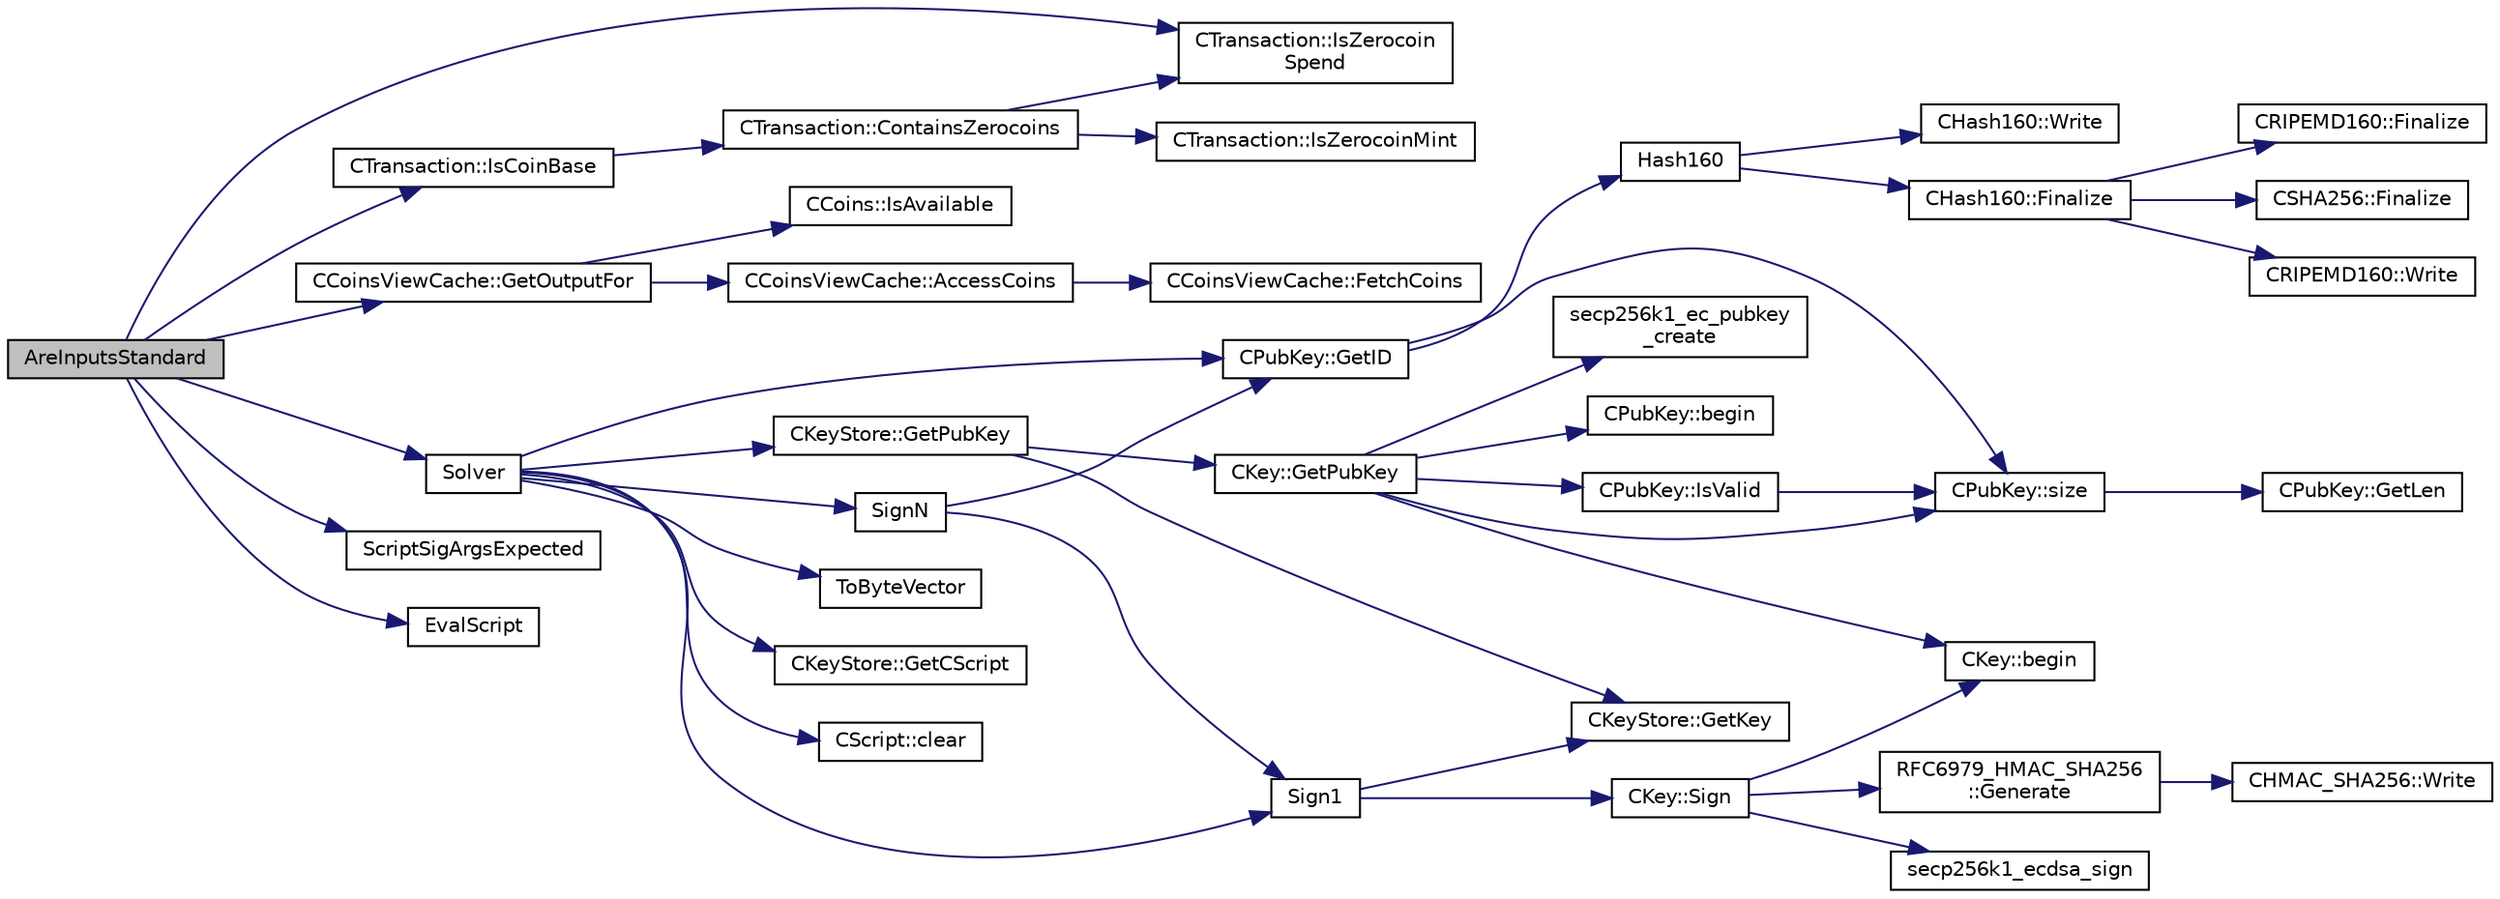 digraph "AreInputsStandard"
{
  edge [fontname="Helvetica",fontsize="10",labelfontname="Helvetica",labelfontsize="10"];
  node [fontname="Helvetica",fontsize="10",shape=record];
  rankdir="LR";
  Node115 [label="AreInputsStandard",height=0.2,width=0.4,color="black", fillcolor="grey75", style="filled", fontcolor="black"];
  Node115 -> Node116 [color="midnightblue",fontsize="10",style="solid",fontname="Helvetica"];
  Node116 [label="CTransaction::IsCoinBase",height=0.2,width=0.4,color="black", fillcolor="white", style="filled",URL="$class_c_transaction.html#a96256e8ac1bf79ad9c057e48c41132dd"];
  Node116 -> Node117 [color="midnightblue",fontsize="10",style="solid",fontname="Helvetica"];
  Node117 [label="CTransaction::ContainsZerocoins",height=0.2,width=0.4,color="black", fillcolor="white", style="filled",URL="$class_c_transaction.html#a613051e8e5651a7500cb455f37dd1116"];
  Node117 -> Node118 [color="midnightblue",fontsize="10",style="solid",fontname="Helvetica"];
  Node118 [label="CTransaction::IsZerocoin\lSpend",height=0.2,width=0.4,color="black", fillcolor="white", style="filled",URL="$class_c_transaction.html#a4cda5603795c5f9179d4c8bd43f809cd"];
  Node117 -> Node119 [color="midnightblue",fontsize="10",style="solid",fontname="Helvetica"];
  Node119 [label="CTransaction::IsZerocoinMint",height=0.2,width=0.4,color="black", fillcolor="white", style="filled",URL="$class_c_transaction.html#ab91efb1c2312e6feeecfbbfff11abbb1"];
  Node115 -> Node118 [color="midnightblue",fontsize="10",style="solid",fontname="Helvetica"];
  Node115 -> Node120 [color="midnightblue",fontsize="10",style="solid",fontname="Helvetica"];
  Node120 [label="CCoinsViewCache::GetOutputFor",height=0.2,width=0.4,color="black", fillcolor="white", style="filled",URL="$class_c_coins_view_cache.html#a54a0de51586fa92d83cfa321fb8936c5"];
  Node120 -> Node121 [color="midnightblue",fontsize="10",style="solid",fontname="Helvetica"];
  Node121 [label="CCoinsViewCache::AccessCoins",height=0.2,width=0.4,color="black", fillcolor="white", style="filled",URL="$class_c_coins_view_cache.html#a8e5341e8b01233949d6170dd4d1fd75d",tooltip="Return a pointer to CCoins in the cache, or NULL if not found. "];
  Node121 -> Node122 [color="midnightblue",fontsize="10",style="solid",fontname="Helvetica"];
  Node122 [label="CCoinsViewCache::FetchCoins",height=0.2,width=0.4,color="black", fillcolor="white", style="filled",URL="$class_c_coins_view_cache.html#a7d385628b7d821d2d5b6c5aaf1734616"];
  Node120 -> Node123 [color="midnightblue",fontsize="10",style="solid",fontname="Helvetica"];
  Node123 [label="CCoins::IsAvailable",height=0.2,width=0.4,color="black", fillcolor="white", style="filled",URL="$class_c_coins.html#aa645bc3d18f74e91430ac178a9d28ee4",tooltip="check whether a particular output is still available "];
  Node115 -> Node124 [color="midnightblue",fontsize="10",style="solid",fontname="Helvetica"];
  Node124 [label="Solver",height=0.2,width=0.4,color="black", fillcolor="white", style="filled",URL="$sign_8cpp.html#a8e31b29d5a654a570c493f7aa9c3abd9",tooltip="Sign scriptPubKey with private keys stored in keystore, given transaction hash and hash type..."];
  Node124 -> Node125 [color="midnightblue",fontsize="10",style="solid",fontname="Helvetica"];
  Node125 [label="CScript::clear",height=0.2,width=0.4,color="black", fillcolor="white", style="filled",URL="$class_c_script.html#a7b2baf842621f07c4939408acf63377c"];
  Node124 -> Node126 [color="midnightblue",fontsize="10",style="solid",fontname="Helvetica"];
  Node126 [label="CPubKey::GetID",height=0.2,width=0.4,color="black", fillcolor="white", style="filled",URL="$class_c_pub_key.html#a2675f7e6f72eff68e7a5227289feb021",tooltip="Get the KeyID of this public key (hash of its serialization) "];
  Node126 -> Node127 [color="midnightblue",fontsize="10",style="solid",fontname="Helvetica"];
  Node127 [label="Hash160",height=0.2,width=0.4,color="black", fillcolor="white", style="filled",URL="$hash_8h.html#a4490f70ddae16e9e48460a0416a48a6b",tooltip="Compute the 160-bit hash an object. "];
  Node127 -> Node128 [color="midnightblue",fontsize="10",style="solid",fontname="Helvetica"];
  Node128 [label="CHash160::Write",height=0.2,width=0.4,color="black", fillcolor="white", style="filled",URL="$class_c_hash160.html#af56cdd9443013eb68b246aa8450217f2"];
  Node127 -> Node129 [color="midnightblue",fontsize="10",style="solid",fontname="Helvetica"];
  Node129 [label="CHash160::Finalize",height=0.2,width=0.4,color="black", fillcolor="white", style="filled",URL="$class_c_hash160.html#a9bb08e1772002ae1a5d85017ba7952ee"];
  Node129 -> Node130 [color="midnightblue",fontsize="10",style="solid",fontname="Helvetica"];
  Node130 [label="CSHA256::Finalize",height=0.2,width=0.4,color="black", fillcolor="white", style="filled",URL="$class_c_s_h_a256.html#a4259230be0caefa590bc324fc12b9b90"];
  Node129 -> Node131 [color="midnightblue",fontsize="10",style="solid",fontname="Helvetica"];
  Node131 [label="CRIPEMD160::Write",height=0.2,width=0.4,color="black", fillcolor="white", style="filled",URL="$class_c_r_i_p_e_m_d160.html#a221143b9d94af623d07c4f4ba1bf6007"];
  Node129 -> Node132 [color="midnightblue",fontsize="10",style="solid",fontname="Helvetica"];
  Node132 [label="CRIPEMD160::Finalize",height=0.2,width=0.4,color="black", fillcolor="white", style="filled",URL="$class_c_r_i_p_e_m_d160.html#a2a11566fbf9d1339b819833313fc4e51"];
  Node126 -> Node133 [color="midnightblue",fontsize="10",style="solid",fontname="Helvetica"];
  Node133 [label="CPubKey::size",height=0.2,width=0.4,color="black", fillcolor="white", style="filled",URL="$class_c_pub_key.html#a6bb28fcf0a5f799c69f5b7269363b309",tooltip="Simple read-only vector-like interface to the pubkey data. "];
  Node133 -> Node134 [color="midnightblue",fontsize="10",style="solid",fontname="Helvetica"];
  Node134 [label="CPubKey::GetLen",height=0.2,width=0.4,color="black", fillcolor="white", style="filled",URL="$class_c_pub_key.html#a7dc71b3f037c84268dc22de97d7b65fb",tooltip="Compute the length of a pubkey with a given first byte. "];
  Node124 -> Node135 [color="midnightblue",fontsize="10",style="solid",fontname="Helvetica"];
  Node135 [label="Sign1",height=0.2,width=0.4,color="black", fillcolor="white", style="filled",URL="$sign_8cpp.html#a69a9e5f9a88e729142cf556292154f2f"];
  Node135 -> Node136 [color="midnightblue",fontsize="10",style="solid",fontname="Helvetica"];
  Node136 [label="CKeyStore::GetKey",height=0.2,width=0.4,color="black", fillcolor="white", style="filled",URL="$class_c_key_store.html#a2dffca468fef2e5da2e42a7c983d968a"];
  Node135 -> Node137 [color="midnightblue",fontsize="10",style="solid",fontname="Helvetica"];
  Node137 [label="CKey::Sign",height=0.2,width=0.4,color="black", fillcolor="white", style="filled",URL="$class_c_key.html#aa9b184a4a71d3e1a40aab360cf68e86c",tooltip="Create a DER-serialized signature. "];
  Node137 -> Node138 [color="midnightblue",fontsize="10",style="solid",fontname="Helvetica"];
  Node138 [label="CKey::begin",height=0.2,width=0.4,color="black", fillcolor="white", style="filled",URL="$class_c_key.html#ab8dee0ad9d933304a22284ee40040847"];
  Node137 -> Node139 [color="midnightblue",fontsize="10",style="solid",fontname="Helvetica"];
  Node139 [label="RFC6979_HMAC_SHA256\l::Generate",height=0.2,width=0.4,color="black", fillcolor="white", style="filled",URL="$class_r_f_c6979___h_m_a_c___s_h_a256.html#a9f841d552097f528631538e9939e0f70",tooltip="Generate a byte array. "];
  Node139 -> Node140 [color="midnightblue",fontsize="10",style="solid",fontname="Helvetica"];
  Node140 [label="CHMAC_SHA256::Write",height=0.2,width=0.4,color="black", fillcolor="white", style="filled",URL="$class_c_h_m_a_c___s_h_a256.html#a24ac9cf00e60d8028ab79df4aed984ff"];
  Node137 -> Node141 [color="midnightblue",fontsize="10",style="solid",fontname="Helvetica"];
  Node141 [label="secp256k1_ecdsa_sign",height=0.2,width=0.4,color="black", fillcolor="white", style="filled",URL="$secp256k1_8h.html#a404cd9e314fed41b71233ff8beb4703f",tooltip="Create an ECDSA signature. "];
  Node124 -> Node142 [color="midnightblue",fontsize="10",style="solid",fontname="Helvetica"];
  Node142 [label="CKeyStore::GetPubKey",height=0.2,width=0.4,color="black", fillcolor="white", style="filled",URL="$class_c_key_store.html#ab83687ea4c9df138b21f6ec3e9809f42"];
  Node142 -> Node136 [color="midnightblue",fontsize="10",style="solid",fontname="Helvetica"];
  Node142 -> Node143 [color="midnightblue",fontsize="10",style="solid",fontname="Helvetica"];
  Node143 [label="CKey::GetPubKey",height=0.2,width=0.4,color="black", fillcolor="white", style="filled",URL="$class_c_key.html#aa1085c59603a62db6ec776300f250337",tooltip="Compute the public key from a private key. "];
  Node143 -> Node144 [color="midnightblue",fontsize="10",style="solid",fontname="Helvetica"];
  Node144 [label="secp256k1_ec_pubkey\l_create",height=0.2,width=0.4,color="black", fillcolor="white", style="filled",URL="$secp256k1_8h.html#a22e1ef593e0d06d40b4f233e91447aa3",tooltip="Compute the public key for a secret key. "];
  Node143 -> Node145 [color="midnightblue",fontsize="10",style="solid",fontname="Helvetica"];
  Node145 [label="CPubKey::begin",height=0.2,width=0.4,color="black", fillcolor="white", style="filled",URL="$class_c_pub_key.html#a859ab9909d68092d6d4fc739237ab358"];
  Node143 -> Node138 [color="midnightblue",fontsize="10",style="solid",fontname="Helvetica"];
  Node143 -> Node133 [color="midnightblue",fontsize="10",style="solid",fontname="Helvetica"];
  Node143 -> Node146 [color="midnightblue",fontsize="10",style="solid",fontname="Helvetica"];
  Node146 [label="CPubKey::IsValid",height=0.2,width=0.4,color="black", fillcolor="white", style="filled",URL="$class_c_pub_key.html#a4fa94293cf8577fd039b9a133f6c7f30"];
  Node146 -> Node133 [color="midnightblue",fontsize="10",style="solid",fontname="Helvetica"];
  Node124 -> Node147 [color="midnightblue",fontsize="10",style="solid",fontname="Helvetica"];
  Node147 [label="ToByteVector",height=0.2,width=0.4,color="black", fillcolor="white", style="filled",URL="$script_8h.html#a54e10bc63d490dd5d39d245102b81359"];
  Node124 -> Node148 [color="midnightblue",fontsize="10",style="solid",fontname="Helvetica"];
  Node148 [label="CKeyStore::GetCScript",height=0.2,width=0.4,color="black", fillcolor="white", style="filled",URL="$class_c_key_store.html#ae6bf4dbeb0705e199250e48aa5d34264"];
  Node124 -> Node149 [color="midnightblue",fontsize="10",style="solid",fontname="Helvetica"];
  Node149 [label="SignN",height=0.2,width=0.4,color="black", fillcolor="white", style="filled",URL="$sign_8cpp.html#a2230b054e152c344e60125bf7f994473"];
  Node149 -> Node126 [color="midnightblue",fontsize="10",style="solid",fontname="Helvetica"];
  Node149 -> Node135 [color="midnightblue",fontsize="10",style="solid",fontname="Helvetica"];
  Node115 -> Node150 [color="midnightblue",fontsize="10",style="solid",fontname="Helvetica"];
  Node150 [label="ScriptSigArgsExpected",height=0.2,width=0.4,color="black", fillcolor="white", style="filled",URL="$standard_8cpp.html#ab4cc63204abc3a5d815fedbfbfe0e5c2"];
  Node115 -> Node151 [color="midnightblue",fontsize="10",style="solid",fontname="Helvetica"];
  Node151 [label="EvalScript",height=0.2,width=0.4,color="black", fillcolor="white", style="filled",URL="$interpreter_8cpp.html#ac4771aca705bf2383b2777e36055b7f4"];
}
